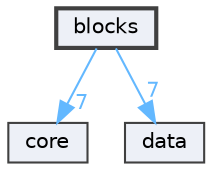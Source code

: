 digraph "blocks"
{
 // INTERACTIVE_SVG=YES
 // LATEX_PDF_SIZE
  bgcolor="transparent";
  edge [fontname=Helvetica,fontsize=10,labelfontname=Helvetica,labelfontsize=10];
  node [fontname=Helvetica,fontsize=10,shape=box,height=0.2,width=0.4];
  compound=true
  dir_fa73ac1fd5f129f302876b2115c5fa9d [label="blocks", fillcolor="#edf0f7", color="grey25", style="filled,bold", URL="dir_fa73ac1fd5f129f302876b2115c5fa9d.html",tooltip=""];
  dir_4270bfced15e0e73154b13468c7c9ad9 [label="core", fillcolor="#edf0f7", color="grey25", style="filled", URL="dir_4270bfced15e0e73154b13468c7c9ad9.html",tooltip=""];
  dir_472fafaf0f039b9e6b043966c1ef7dbf [label="data", fillcolor="#edf0f7", color="grey25", style="filled", URL="dir_472fafaf0f039b9e6b043966c1ef7dbf.html",tooltip=""];
  dir_fa73ac1fd5f129f302876b2115c5fa9d->dir_4270bfced15e0e73154b13468c7c9ad9 [headlabel="7", labeldistance=1.5 headhref="dir_000002_000003.html" href="dir_000002_000003.html" color="steelblue1" fontcolor="steelblue1"];
  dir_fa73ac1fd5f129f302876b2115c5fa9d->dir_472fafaf0f039b9e6b043966c1ef7dbf [headlabel="7", labeldistance=1.5 headhref="dir_000002_000004.html" href="dir_000002_000004.html" color="steelblue1" fontcolor="steelblue1"];
}
